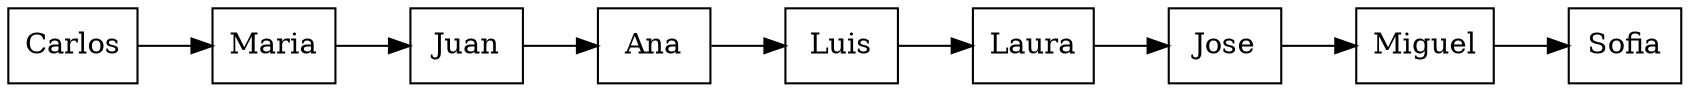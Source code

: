 digraph ListaUsuarios {
    rankdir=LR;
    node [shape=box];
    usuario_carlos_gomez_example_com [label="Carlos"];
    usuario_maria_lopez_example_com [label="Maria"];
    usuario_carlos_gomez_example_com -> usuario_maria_lopez_example_com;
    usuario_juan_martinez_example_com [label="Juan"];
    usuario_maria_lopez_example_com -> usuario_juan_martinez_example_com;
    usuario_ana_hernandez_example_com [label="Ana"];
    usuario_juan_martinez_example_com -> usuario_ana_hernandez_example_com;
    usuario_luis_perez_example_com [label="Luis"];
    usuario_ana_hernandez_example_com -> usuario_luis_perez_example_com;
    usuario_laura_ramirez_example_com [label="Laura"];
    usuario_luis_perez_example_com -> usuario_laura_ramirez_example_com;
    usuario_jose_garcia_example_com [label="Jose"];
    usuario_laura_ramirez_example_com -> usuario_jose_garcia_example_com;
    usuario_miguel_rodriguez_example_com [label="Miguel"];
    usuario_jose_garcia_example_com -> usuario_miguel_rodriguez_example_com;
    usuario_sofia_gonzalez_example_com [label="Sofia"];
    usuario_miguel_rodriguez_example_com -> usuario_sofia_gonzalez_example_com;
}
